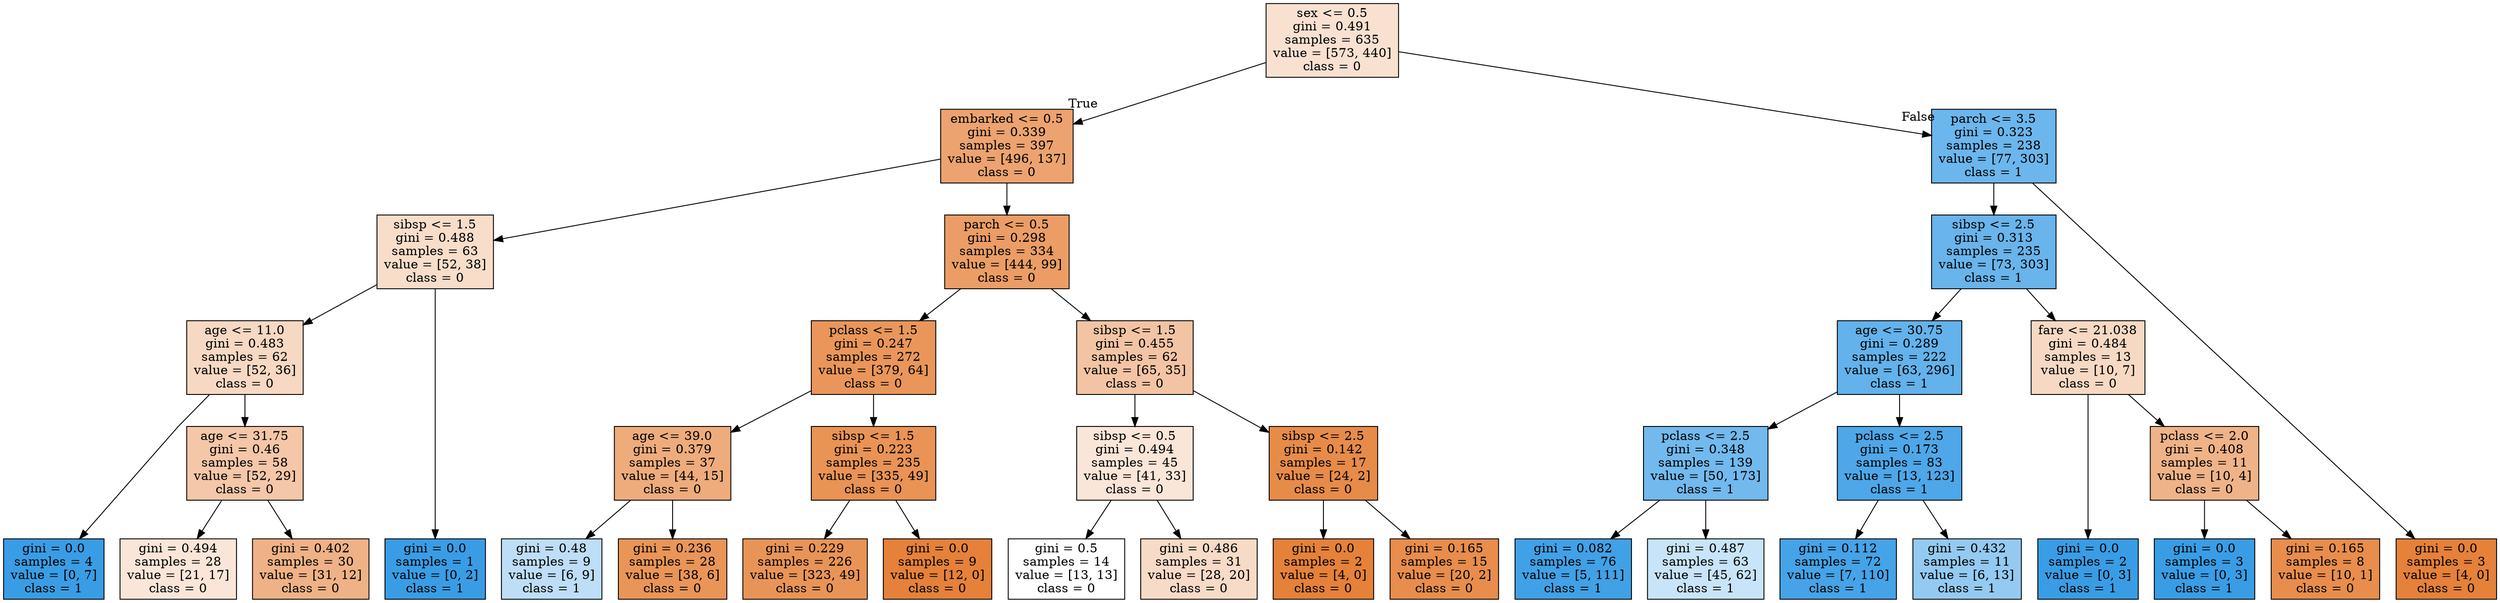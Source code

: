 digraph Tree {
node [shape=box, style="filled", color="black"] ;
graph [ranksep=equally, splines=polyline] ;
0 [label="sex <= 0.5\ngini = 0.491\nsamples = 635\nvalue = [573, 440]\nclass = 0", fillcolor="#e581393b"] ;
1 [label="embarked <= 0.5\ngini = 0.339\nsamples = 397\nvalue = [496, 137]\nclass = 0", fillcolor="#e58139b9"] ;
0 -> 1 [labeldistance=2.5, labelangle=45, headlabel="True"] ;
2 [label="sibsp <= 1.5\ngini = 0.488\nsamples = 63\nvalue = [52, 38]\nclass = 0", fillcolor="#e5813945"] ;
1 -> 2 ;
3 [label="age <= 11.0\ngini = 0.483\nsamples = 62\nvalue = [52, 36]\nclass = 0", fillcolor="#e581394e"] ;
2 -> 3 ;
4 [label="gini = 0.0\nsamples = 4\nvalue = [0, 7]\nclass = 1", fillcolor="#399de5ff"] ;
3 -> 4 ;
5 [label="age <= 31.75\ngini = 0.46\nsamples = 58\nvalue = [52, 29]\nclass = 0", fillcolor="#e5813971"] ;
3 -> 5 ;
6 [label="gini = 0.494\nsamples = 28\nvalue = [21, 17]\nclass = 0", fillcolor="#e5813931"] ;
5 -> 6 ;
7 [label="gini = 0.402\nsamples = 30\nvalue = [31, 12]\nclass = 0", fillcolor="#e581399c"] ;
5 -> 7 ;
8 [label="gini = 0.0\nsamples = 1\nvalue = [0, 2]\nclass = 1", fillcolor="#399de5ff"] ;
2 -> 8 ;
9 [label="parch <= 0.5\ngini = 0.298\nsamples = 334\nvalue = [444, 99]\nclass = 0", fillcolor="#e58139c6"] ;
1 -> 9 ;
10 [label="pclass <= 1.5\ngini = 0.247\nsamples = 272\nvalue = [379, 64]\nclass = 0", fillcolor="#e58139d4"] ;
9 -> 10 ;
11 [label="age <= 39.0\ngini = 0.379\nsamples = 37\nvalue = [44, 15]\nclass = 0", fillcolor="#e58139a8"] ;
10 -> 11 ;
12 [label="gini = 0.48\nsamples = 9\nvalue = [6, 9]\nclass = 1", fillcolor="#399de555"] ;
11 -> 12 ;
13 [label="gini = 0.236\nsamples = 28\nvalue = [38, 6]\nclass = 0", fillcolor="#e58139d7"] ;
11 -> 13 ;
14 [label="sibsp <= 1.5\ngini = 0.223\nsamples = 235\nvalue = [335, 49]\nclass = 0", fillcolor="#e58139da"] ;
10 -> 14 ;
15 [label="gini = 0.229\nsamples = 226\nvalue = [323, 49]\nclass = 0", fillcolor="#e58139d8"] ;
14 -> 15 ;
16 [label="gini = 0.0\nsamples = 9\nvalue = [12, 0]\nclass = 0", fillcolor="#e58139ff"] ;
14 -> 16 ;
17 [label="sibsp <= 1.5\ngini = 0.455\nsamples = 62\nvalue = [65, 35]\nclass = 0", fillcolor="#e5813976"] ;
9 -> 17 ;
18 [label="sibsp <= 0.5\ngini = 0.494\nsamples = 45\nvalue = [41, 33]\nclass = 0", fillcolor="#e5813932"] ;
17 -> 18 ;
19 [label="gini = 0.5\nsamples = 14\nvalue = [13, 13]\nclass = 0", fillcolor="#e5813900"] ;
18 -> 19 ;
20 [label="gini = 0.486\nsamples = 31\nvalue = [28, 20]\nclass = 0", fillcolor="#e5813949"] ;
18 -> 20 ;
21 [label="sibsp <= 2.5\ngini = 0.142\nsamples = 17\nvalue = [24, 2]\nclass = 0", fillcolor="#e58139ea"] ;
17 -> 21 ;
22 [label="gini = 0.0\nsamples = 2\nvalue = [4, 0]\nclass = 0", fillcolor="#e58139ff"] ;
21 -> 22 ;
23 [label="gini = 0.165\nsamples = 15\nvalue = [20, 2]\nclass = 0", fillcolor="#e58139e6"] ;
21 -> 23 ;
24 [label="parch <= 3.5\ngini = 0.323\nsamples = 238\nvalue = [77, 303]\nclass = 1", fillcolor="#399de5be"] ;
0 -> 24 [labeldistance=2.5, labelangle=-45, headlabel="False"] ;
25 [label="sibsp <= 2.5\ngini = 0.313\nsamples = 235\nvalue = [73, 303]\nclass = 1", fillcolor="#399de5c2"] ;
24 -> 25 ;
26 [label="age <= 30.75\ngini = 0.289\nsamples = 222\nvalue = [63, 296]\nclass = 1", fillcolor="#399de5c9"] ;
25 -> 26 ;
27 [label="pclass <= 2.5\ngini = 0.348\nsamples = 139\nvalue = [50, 173]\nclass = 1", fillcolor="#399de5b5"] ;
26 -> 27 ;
28 [label="gini = 0.082\nsamples = 76\nvalue = [5, 111]\nclass = 1", fillcolor="#399de5f4"] ;
27 -> 28 ;
29 [label="gini = 0.487\nsamples = 63\nvalue = [45, 62]\nclass = 1", fillcolor="#399de546"] ;
27 -> 29 ;
30 [label="pclass <= 2.5\ngini = 0.173\nsamples = 83\nvalue = [13, 123]\nclass = 1", fillcolor="#399de5e4"] ;
26 -> 30 ;
31 [label="gini = 0.112\nsamples = 72\nvalue = [7, 110]\nclass = 1", fillcolor="#399de5ef"] ;
30 -> 31 ;
32 [label="gini = 0.432\nsamples = 11\nvalue = [6, 13]\nclass = 1", fillcolor="#399de589"] ;
30 -> 32 ;
33 [label="fare <= 21.038\ngini = 0.484\nsamples = 13\nvalue = [10, 7]\nclass = 0", fillcolor="#e581394d"] ;
25 -> 33 ;
34 [label="gini = 0.0\nsamples = 2\nvalue = [0, 3]\nclass = 1", fillcolor="#399de5ff"] ;
33 -> 34 ;
35 [label="pclass <= 2.0\ngini = 0.408\nsamples = 11\nvalue = [10, 4]\nclass = 0", fillcolor="#e5813999"] ;
33 -> 35 ;
36 [label="gini = 0.0\nsamples = 3\nvalue = [0, 3]\nclass = 1", fillcolor="#399de5ff"] ;
35 -> 36 ;
37 [label="gini = 0.165\nsamples = 8\nvalue = [10, 1]\nclass = 0", fillcolor="#e58139e6"] ;
35 -> 37 ;
38 [label="gini = 0.0\nsamples = 3\nvalue = [4, 0]\nclass = 0", fillcolor="#e58139ff"] ;
24 -> 38 ;
{rank=same ; 0} ;
{rank=same ; 1; 24} ;
{rank=same ; 2; 9; 25} ;
{rank=same ; 3; 10; 17; 26; 33} ;
{rank=same ; 5; 11; 14; 18; 21; 27; 30; 35} ;
{rank=same ; 4; 6; 7; 8; 12; 13; 15; 16; 19; 20; 22; 23; 28; 29; 31; 32; 34; 36; 37; 38} ;
}